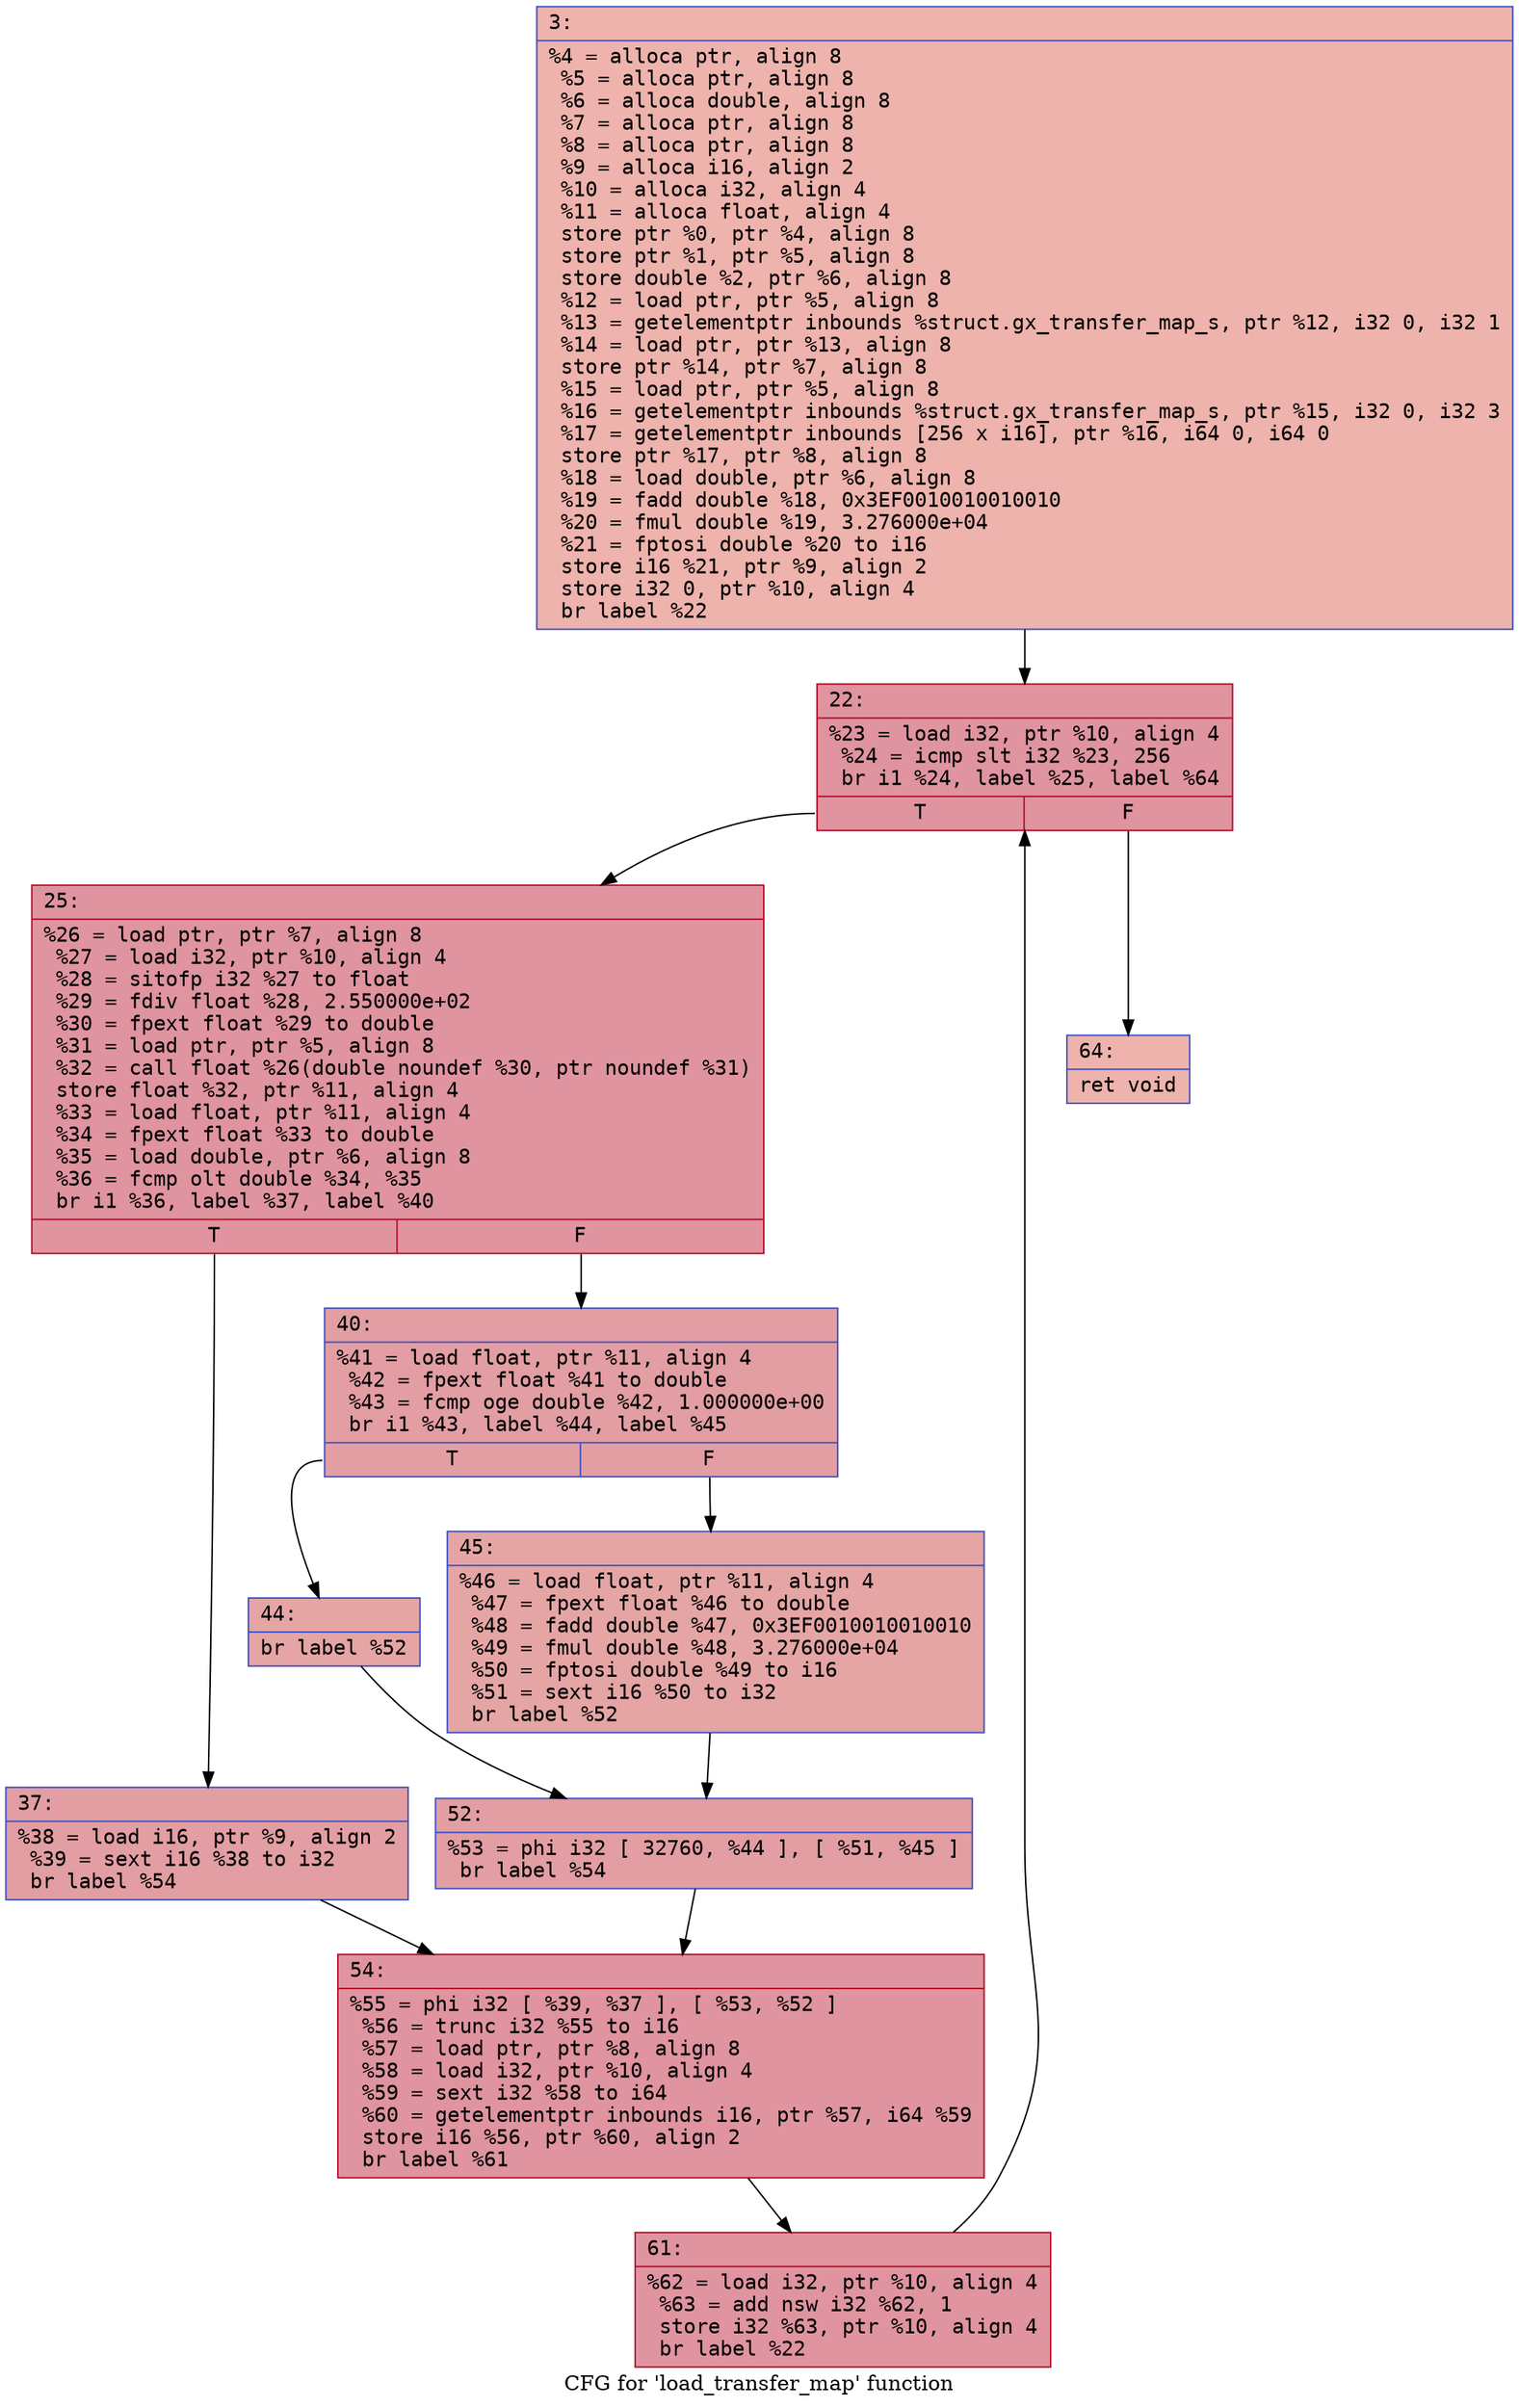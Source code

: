 digraph "CFG for 'load_transfer_map' function" {
	label="CFG for 'load_transfer_map' function";

	Node0x60000256ead0 [shape=record,color="#3d50c3ff", style=filled, fillcolor="#d6524470" fontname="Courier",label="{3:\l|  %4 = alloca ptr, align 8\l  %5 = alloca ptr, align 8\l  %6 = alloca double, align 8\l  %7 = alloca ptr, align 8\l  %8 = alloca ptr, align 8\l  %9 = alloca i16, align 2\l  %10 = alloca i32, align 4\l  %11 = alloca float, align 4\l  store ptr %0, ptr %4, align 8\l  store ptr %1, ptr %5, align 8\l  store double %2, ptr %6, align 8\l  %12 = load ptr, ptr %5, align 8\l  %13 = getelementptr inbounds %struct.gx_transfer_map_s, ptr %12, i32 0, i32 1\l  %14 = load ptr, ptr %13, align 8\l  store ptr %14, ptr %7, align 8\l  %15 = load ptr, ptr %5, align 8\l  %16 = getelementptr inbounds %struct.gx_transfer_map_s, ptr %15, i32 0, i32 3\l  %17 = getelementptr inbounds [256 x i16], ptr %16, i64 0, i64 0\l  store ptr %17, ptr %8, align 8\l  %18 = load double, ptr %6, align 8\l  %19 = fadd double %18, 0x3EF0010010010010\l  %20 = fmul double %19, 3.276000e+04\l  %21 = fptosi double %20 to i16\l  store i16 %21, ptr %9, align 2\l  store i32 0, ptr %10, align 4\l  br label %22\l}"];
	Node0x60000256ead0 -> Node0x60000256eb20[tooltip="3 -> 22\nProbability 100.00%" ];
	Node0x60000256eb20 [shape=record,color="#b70d28ff", style=filled, fillcolor="#b70d2870" fontname="Courier",label="{22:\l|  %23 = load i32, ptr %10, align 4\l  %24 = icmp slt i32 %23, 256\l  br i1 %24, label %25, label %64\l|{<s0>T|<s1>F}}"];
	Node0x60000256eb20:s0 -> Node0x60000256eb70[tooltip="22 -> 25\nProbability 96.88%" ];
	Node0x60000256eb20:s1 -> Node0x60000256edf0[tooltip="22 -> 64\nProbability 3.12%" ];
	Node0x60000256eb70 [shape=record,color="#b70d28ff", style=filled, fillcolor="#b70d2870" fontname="Courier",label="{25:\l|  %26 = load ptr, ptr %7, align 8\l  %27 = load i32, ptr %10, align 4\l  %28 = sitofp i32 %27 to float\l  %29 = fdiv float %28, 2.550000e+02\l  %30 = fpext float %29 to double\l  %31 = load ptr, ptr %5, align 8\l  %32 = call float %26(double noundef %30, ptr noundef %31)\l  store float %32, ptr %11, align 4\l  %33 = load float, ptr %11, align 4\l  %34 = fpext float %33 to double\l  %35 = load double, ptr %6, align 8\l  %36 = fcmp olt double %34, %35\l  br i1 %36, label %37, label %40\l|{<s0>T|<s1>F}}"];
	Node0x60000256eb70:s0 -> Node0x60000256ebc0[tooltip="25 -> 37\nProbability 50.00%" ];
	Node0x60000256eb70:s1 -> Node0x60000256ec10[tooltip="25 -> 40\nProbability 50.00%" ];
	Node0x60000256ebc0 [shape=record,color="#3d50c3ff", style=filled, fillcolor="#be242e70" fontname="Courier",label="{37:\l|  %38 = load i16, ptr %9, align 2\l  %39 = sext i16 %38 to i32\l  br label %54\l}"];
	Node0x60000256ebc0 -> Node0x60000256ed50[tooltip="37 -> 54\nProbability 100.00%" ];
	Node0x60000256ec10 [shape=record,color="#3d50c3ff", style=filled, fillcolor="#be242e70" fontname="Courier",label="{40:\l|  %41 = load float, ptr %11, align 4\l  %42 = fpext float %41 to double\l  %43 = fcmp oge double %42, 1.000000e+00\l  br i1 %43, label %44, label %45\l|{<s0>T|<s1>F}}"];
	Node0x60000256ec10:s0 -> Node0x60000256ec60[tooltip="40 -> 44\nProbability 50.00%" ];
	Node0x60000256ec10:s1 -> Node0x60000256ecb0[tooltip="40 -> 45\nProbability 50.00%" ];
	Node0x60000256ec60 [shape=record,color="#3d50c3ff", style=filled, fillcolor="#c5333470" fontname="Courier",label="{44:\l|  br label %52\l}"];
	Node0x60000256ec60 -> Node0x60000256ed00[tooltip="44 -> 52\nProbability 100.00%" ];
	Node0x60000256ecb0 [shape=record,color="#3d50c3ff", style=filled, fillcolor="#c5333470" fontname="Courier",label="{45:\l|  %46 = load float, ptr %11, align 4\l  %47 = fpext float %46 to double\l  %48 = fadd double %47, 0x3EF0010010010010\l  %49 = fmul double %48, 3.276000e+04\l  %50 = fptosi double %49 to i16\l  %51 = sext i16 %50 to i32\l  br label %52\l}"];
	Node0x60000256ecb0 -> Node0x60000256ed00[tooltip="45 -> 52\nProbability 100.00%" ];
	Node0x60000256ed00 [shape=record,color="#3d50c3ff", style=filled, fillcolor="#be242e70" fontname="Courier",label="{52:\l|  %53 = phi i32 [ 32760, %44 ], [ %51, %45 ]\l  br label %54\l}"];
	Node0x60000256ed00 -> Node0x60000256ed50[tooltip="52 -> 54\nProbability 100.00%" ];
	Node0x60000256ed50 [shape=record,color="#b70d28ff", style=filled, fillcolor="#b70d2870" fontname="Courier",label="{54:\l|  %55 = phi i32 [ %39, %37 ], [ %53, %52 ]\l  %56 = trunc i32 %55 to i16\l  %57 = load ptr, ptr %8, align 8\l  %58 = load i32, ptr %10, align 4\l  %59 = sext i32 %58 to i64\l  %60 = getelementptr inbounds i16, ptr %57, i64 %59\l  store i16 %56, ptr %60, align 2\l  br label %61\l}"];
	Node0x60000256ed50 -> Node0x60000256eda0[tooltip="54 -> 61\nProbability 100.00%" ];
	Node0x60000256eda0 [shape=record,color="#b70d28ff", style=filled, fillcolor="#b70d2870" fontname="Courier",label="{61:\l|  %62 = load i32, ptr %10, align 4\l  %63 = add nsw i32 %62, 1\l  store i32 %63, ptr %10, align 4\l  br label %22\l}"];
	Node0x60000256eda0 -> Node0x60000256eb20[tooltip="61 -> 22\nProbability 100.00%" ];
	Node0x60000256edf0 [shape=record,color="#3d50c3ff", style=filled, fillcolor="#d6524470" fontname="Courier",label="{64:\l|  ret void\l}"];
}

